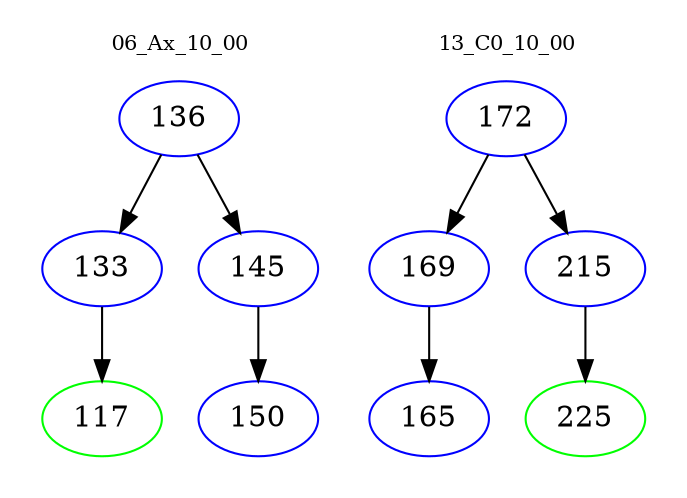 digraph{
subgraph cluster_0 {
color = white
label = "06_Ax_10_00";
fontsize=10;
T0_136 [label="136", color="blue"]
T0_136 -> T0_133 [color="black"]
T0_133 [label="133", color="blue"]
T0_133 -> T0_117 [color="black"]
T0_117 [label="117", color="green"]
T0_136 -> T0_145 [color="black"]
T0_145 [label="145", color="blue"]
T0_145 -> T0_150 [color="black"]
T0_150 [label="150", color="blue"]
}
subgraph cluster_1 {
color = white
label = "13_C0_10_00";
fontsize=10;
T1_172 [label="172", color="blue"]
T1_172 -> T1_169 [color="black"]
T1_169 [label="169", color="blue"]
T1_169 -> T1_165 [color="black"]
T1_165 [label="165", color="blue"]
T1_172 -> T1_215 [color="black"]
T1_215 [label="215", color="blue"]
T1_215 -> T1_225 [color="black"]
T1_225 [label="225", color="green"]
}
}
